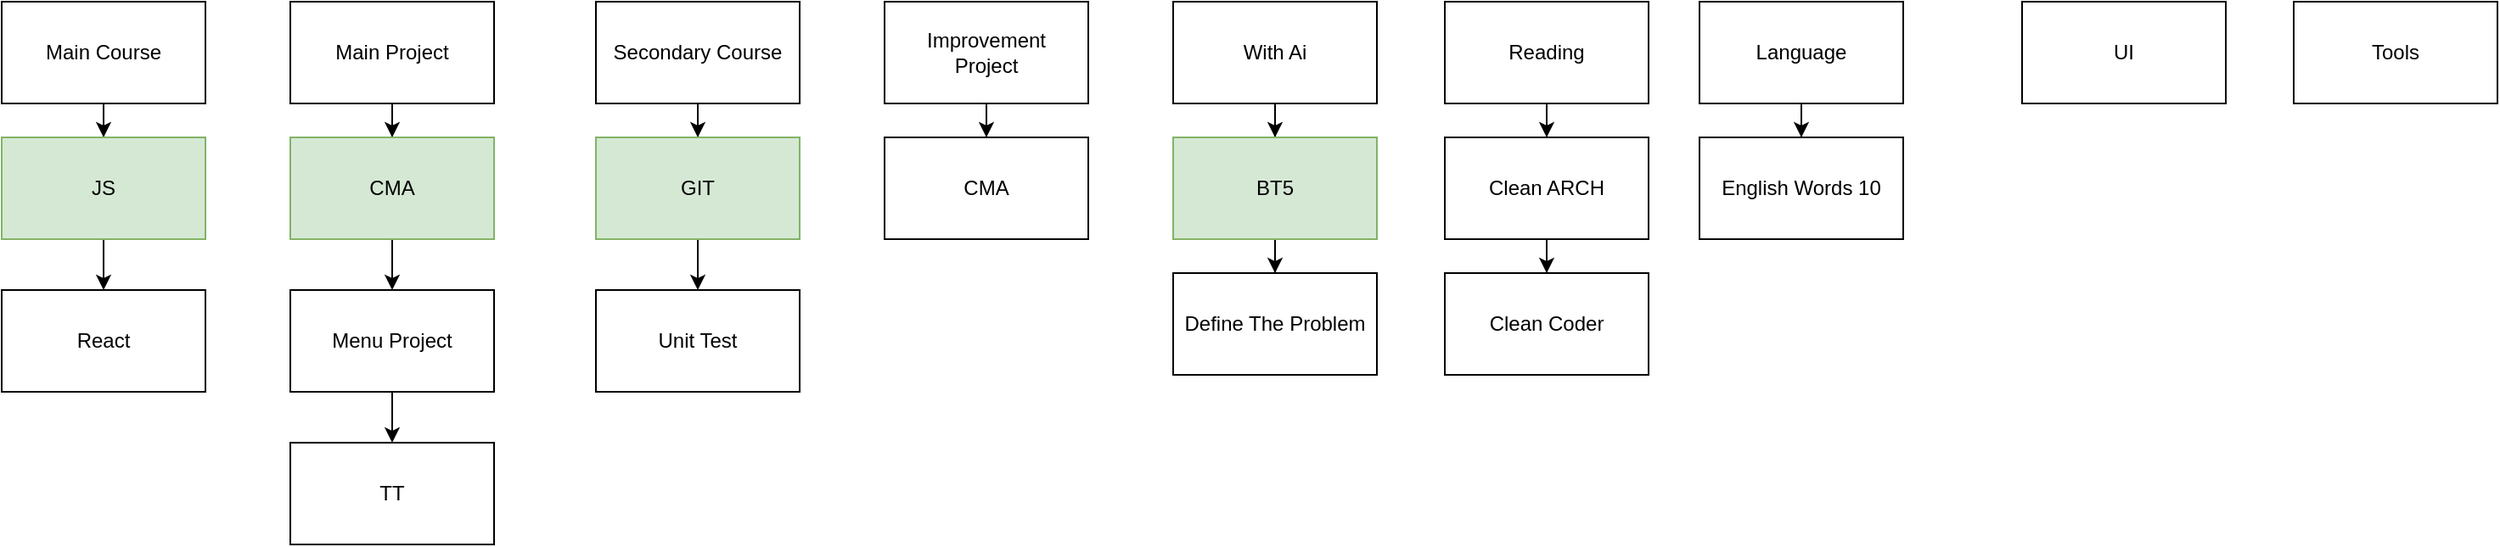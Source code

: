 <mxfile version="24.5.5" type="github">
  <diagram name="Page-1" id="LG2aejodbbx1wu4bJTzq">
    <mxGraphModel dx="1890" dy="630" grid="1" gridSize="10" guides="1" tooltips="1" connect="1" arrows="1" fold="1" page="1" pageScale="1" pageWidth="850" pageHeight="1100" math="0" shadow="0">
      <root>
        <mxCell id="0" />
        <mxCell id="1" parent="0" />
        <mxCell id="z8JezbtAQ2rlnTOmX2S_-20" style="edgeStyle=orthogonalEdgeStyle;rounded=0;orthogonalLoop=1;jettySize=auto;html=1;" edge="1" parent="1" source="z8JezbtAQ2rlnTOmX2S_-1" target="z8JezbtAQ2rlnTOmX2S_-21">
          <mxGeometry relative="1" as="geometry">
            <mxPoint x="-400" y="130" as="targetPoint" />
          </mxGeometry>
        </mxCell>
        <mxCell id="z8JezbtAQ2rlnTOmX2S_-1" value="Secondary Course" style="rounded=0;whiteSpace=wrap;html=1;" vertex="1" parent="1">
          <mxGeometry x="-460" y="50" width="120" height="60" as="geometry" />
        </mxCell>
        <mxCell id="z8JezbtAQ2rlnTOmX2S_-16" style="edgeStyle=orthogonalEdgeStyle;rounded=0;orthogonalLoop=1;jettySize=auto;html=1;" edge="1" parent="1" source="z8JezbtAQ2rlnTOmX2S_-2" target="z8JezbtAQ2rlnTOmX2S_-17">
          <mxGeometry relative="1" as="geometry">
            <mxPoint x="-580" y="140" as="targetPoint" />
          </mxGeometry>
        </mxCell>
        <mxCell id="z8JezbtAQ2rlnTOmX2S_-2" value="Main Project" style="rounded=0;whiteSpace=wrap;html=1;" vertex="1" parent="1">
          <mxGeometry x="-640" y="50" width="120" height="60" as="geometry" />
        </mxCell>
        <mxCell id="z8JezbtAQ2rlnTOmX2S_-10" style="edgeStyle=orthogonalEdgeStyle;rounded=0;orthogonalLoop=1;jettySize=auto;html=1;" edge="1" parent="1" source="z8JezbtAQ2rlnTOmX2S_-3" target="z8JezbtAQ2rlnTOmX2S_-11">
          <mxGeometry relative="1" as="geometry">
            <mxPoint x="-750" y="140" as="targetPoint" />
          </mxGeometry>
        </mxCell>
        <mxCell id="z8JezbtAQ2rlnTOmX2S_-3" value="Main Course" style="rounded=0;whiteSpace=wrap;html=1;" vertex="1" parent="1">
          <mxGeometry x="-810" y="50" width="120" height="60" as="geometry" />
        </mxCell>
        <mxCell id="z8JezbtAQ2rlnTOmX2S_-24" style="edgeStyle=orthogonalEdgeStyle;rounded=0;orthogonalLoop=1;jettySize=auto;html=1;" edge="1" parent="1" source="z8JezbtAQ2rlnTOmX2S_-4" target="z8JezbtAQ2rlnTOmX2S_-25">
          <mxGeometry relative="1" as="geometry">
            <mxPoint x="-230" y="140" as="targetPoint" />
          </mxGeometry>
        </mxCell>
        <mxCell id="z8JezbtAQ2rlnTOmX2S_-4" value="Improvement&lt;div&gt;Project&lt;/div&gt;" style="rounded=0;whiteSpace=wrap;html=1;" vertex="1" parent="1">
          <mxGeometry x="-290" y="50" width="120" height="60" as="geometry" />
        </mxCell>
        <mxCell id="z8JezbtAQ2rlnTOmX2S_-5" value="UI" style="rounded=0;whiteSpace=wrap;html=1;" vertex="1" parent="1">
          <mxGeometry x="380" y="50" width="120" height="60" as="geometry" />
        </mxCell>
        <mxCell id="z8JezbtAQ2rlnTOmX2S_-6" value="Tools" style="rounded=0;whiteSpace=wrap;html=1;" vertex="1" parent="1">
          <mxGeometry x="540" y="50" width="120" height="60" as="geometry" />
        </mxCell>
        <mxCell id="z8JezbtAQ2rlnTOmX2S_-30" style="edgeStyle=orthogonalEdgeStyle;rounded=0;orthogonalLoop=1;jettySize=auto;html=1;" edge="1" parent="1" source="z8JezbtAQ2rlnTOmX2S_-7" target="z8JezbtAQ2rlnTOmX2S_-31">
          <mxGeometry relative="1" as="geometry">
            <mxPoint x="-60" y="140" as="targetPoint" />
          </mxGeometry>
        </mxCell>
        <mxCell id="z8JezbtAQ2rlnTOmX2S_-7" value="With Ai" style="rounded=0;whiteSpace=wrap;html=1;" vertex="1" parent="1">
          <mxGeometry x="-120" y="50" width="120" height="60" as="geometry" />
        </mxCell>
        <mxCell id="z8JezbtAQ2rlnTOmX2S_-26" style="edgeStyle=orthogonalEdgeStyle;rounded=0;orthogonalLoop=1;jettySize=auto;html=1;" edge="1" parent="1" source="z8JezbtAQ2rlnTOmX2S_-8" target="z8JezbtAQ2rlnTOmX2S_-27">
          <mxGeometry relative="1" as="geometry">
            <mxPoint x="100" y="140" as="targetPoint" />
          </mxGeometry>
        </mxCell>
        <mxCell id="z8JezbtAQ2rlnTOmX2S_-8" value="Reading" style="rounded=0;whiteSpace=wrap;html=1;" vertex="1" parent="1">
          <mxGeometry x="40" y="50" width="120" height="60" as="geometry" />
        </mxCell>
        <mxCell id="z8JezbtAQ2rlnTOmX2S_-28" style="edgeStyle=orthogonalEdgeStyle;rounded=0;orthogonalLoop=1;jettySize=auto;html=1;" edge="1" parent="1" source="z8JezbtAQ2rlnTOmX2S_-9" target="z8JezbtAQ2rlnTOmX2S_-29">
          <mxGeometry relative="1" as="geometry">
            <mxPoint x="250" y="140" as="targetPoint" />
          </mxGeometry>
        </mxCell>
        <mxCell id="z8JezbtAQ2rlnTOmX2S_-9" value="Language" style="rounded=0;whiteSpace=wrap;html=1;" vertex="1" parent="1">
          <mxGeometry x="190" y="50" width="120" height="60" as="geometry" />
        </mxCell>
        <mxCell id="z8JezbtAQ2rlnTOmX2S_-14" style="edgeStyle=orthogonalEdgeStyle;rounded=0;orthogonalLoop=1;jettySize=auto;html=1;" edge="1" parent="1" source="z8JezbtAQ2rlnTOmX2S_-11" target="z8JezbtAQ2rlnTOmX2S_-15">
          <mxGeometry relative="1" as="geometry">
            <mxPoint x="-750" y="230" as="targetPoint" />
          </mxGeometry>
        </mxCell>
        <mxCell id="z8JezbtAQ2rlnTOmX2S_-11" value="JS" style="rounded=0;whiteSpace=wrap;html=1;fillColor=#d5e8d4;strokeColor=#82b366;" vertex="1" parent="1">
          <mxGeometry x="-810" y="130" width="120" height="60" as="geometry" />
        </mxCell>
        <mxCell id="z8JezbtAQ2rlnTOmX2S_-15" value="React" style="rounded=0;whiteSpace=wrap;html=1;" vertex="1" parent="1">
          <mxGeometry x="-810" y="220" width="120" height="60" as="geometry" />
        </mxCell>
        <mxCell id="z8JezbtAQ2rlnTOmX2S_-18" style="edgeStyle=orthogonalEdgeStyle;rounded=0;orthogonalLoop=1;jettySize=auto;html=1;" edge="1" parent="1" source="z8JezbtAQ2rlnTOmX2S_-17" target="z8JezbtAQ2rlnTOmX2S_-19">
          <mxGeometry relative="1" as="geometry">
            <mxPoint x="-580" y="220" as="targetPoint" />
          </mxGeometry>
        </mxCell>
        <mxCell id="z8JezbtAQ2rlnTOmX2S_-17" value="CMA" style="rounded=0;whiteSpace=wrap;html=1;fillColor=#d5e8d4;strokeColor=#82b366;" vertex="1" parent="1">
          <mxGeometry x="-640" y="130" width="120" height="60" as="geometry" />
        </mxCell>
        <mxCell id="z8JezbtAQ2rlnTOmX2S_-36" style="edgeStyle=orthogonalEdgeStyle;rounded=0;orthogonalLoop=1;jettySize=auto;html=1;" edge="1" parent="1" source="z8JezbtAQ2rlnTOmX2S_-19" target="z8JezbtAQ2rlnTOmX2S_-37">
          <mxGeometry relative="1" as="geometry">
            <mxPoint x="-580" y="320" as="targetPoint" />
          </mxGeometry>
        </mxCell>
        <mxCell id="z8JezbtAQ2rlnTOmX2S_-19" value="Menu Project" style="rounded=0;whiteSpace=wrap;html=1;" vertex="1" parent="1">
          <mxGeometry x="-640" y="220" width="120" height="60" as="geometry" />
        </mxCell>
        <mxCell id="z8JezbtAQ2rlnTOmX2S_-22" style="edgeStyle=orthogonalEdgeStyle;rounded=0;orthogonalLoop=1;jettySize=auto;html=1;" edge="1" parent="1" source="z8JezbtAQ2rlnTOmX2S_-21" target="z8JezbtAQ2rlnTOmX2S_-23">
          <mxGeometry relative="1" as="geometry">
            <mxPoint x="-400" y="220" as="targetPoint" />
          </mxGeometry>
        </mxCell>
        <mxCell id="z8JezbtAQ2rlnTOmX2S_-21" value="GIT" style="rounded=0;whiteSpace=wrap;html=1;fillColor=#d5e8d4;strokeColor=#82b366;" vertex="1" parent="1">
          <mxGeometry x="-460" y="130" width="120" height="60" as="geometry" />
        </mxCell>
        <mxCell id="z8JezbtAQ2rlnTOmX2S_-23" value="Unit Test" style="rounded=0;whiteSpace=wrap;html=1;" vertex="1" parent="1">
          <mxGeometry x="-460" y="220" width="120" height="60" as="geometry" />
        </mxCell>
        <mxCell id="z8JezbtAQ2rlnTOmX2S_-25" value="CMA" style="rounded=0;whiteSpace=wrap;html=1;" vertex="1" parent="1">
          <mxGeometry x="-290" y="130" width="120" height="60" as="geometry" />
        </mxCell>
        <mxCell id="z8JezbtAQ2rlnTOmX2S_-34" style="edgeStyle=orthogonalEdgeStyle;rounded=0;orthogonalLoop=1;jettySize=auto;html=1;" edge="1" parent="1" source="z8JezbtAQ2rlnTOmX2S_-27" target="z8JezbtAQ2rlnTOmX2S_-35">
          <mxGeometry relative="1" as="geometry">
            <mxPoint x="100" y="220" as="targetPoint" />
          </mxGeometry>
        </mxCell>
        <mxCell id="z8JezbtAQ2rlnTOmX2S_-27" value="Clean ARCH" style="rounded=0;whiteSpace=wrap;html=1;" vertex="1" parent="1">
          <mxGeometry x="40" y="130" width="120" height="60" as="geometry" />
        </mxCell>
        <mxCell id="z8JezbtAQ2rlnTOmX2S_-29" value="English Words 10" style="rounded=0;whiteSpace=wrap;html=1;" vertex="1" parent="1">
          <mxGeometry x="190" y="130" width="120" height="60" as="geometry" />
        </mxCell>
        <mxCell id="z8JezbtAQ2rlnTOmX2S_-32" style="edgeStyle=orthogonalEdgeStyle;rounded=0;orthogonalLoop=1;jettySize=auto;html=1;" edge="1" parent="1" source="z8JezbtAQ2rlnTOmX2S_-31" target="z8JezbtAQ2rlnTOmX2S_-33">
          <mxGeometry relative="1" as="geometry">
            <mxPoint x="-60" y="220" as="targetPoint" />
          </mxGeometry>
        </mxCell>
        <mxCell id="z8JezbtAQ2rlnTOmX2S_-31" value="BT5" style="rounded=0;whiteSpace=wrap;html=1;fillColor=#d5e8d4;strokeColor=#82b366;" vertex="1" parent="1">
          <mxGeometry x="-120" y="130" width="120" height="60" as="geometry" />
        </mxCell>
        <mxCell id="z8JezbtAQ2rlnTOmX2S_-33" value="Define The Problem" style="rounded=0;whiteSpace=wrap;html=1;" vertex="1" parent="1">
          <mxGeometry x="-120" y="210" width="120" height="60" as="geometry" />
        </mxCell>
        <mxCell id="z8JezbtAQ2rlnTOmX2S_-35" value="Clean Coder" style="rounded=0;whiteSpace=wrap;html=1;" vertex="1" parent="1">
          <mxGeometry x="40" y="210" width="120" height="60" as="geometry" />
        </mxCell>
        <mxCell id="z8JezbtAQ2rlnTOmX2S_-37" value="TT" style="rounded=0;whiteSpace=wrap;html=1;" vertex="1" parent="1">
          <mxGeometry x="-640" y="310" width="120" height="60" as="geometry" />
        </mxCell>
      </root>
    </mxGraphModel>
  </diagram>
</mxfile>
